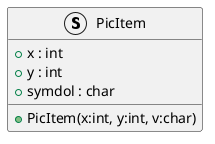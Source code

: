 @startuml
struct PicItem {
    + x : int
    + y : int
    + symdol : char
    + PicItem(x:int, y:int, v:char)
}
@enduml
